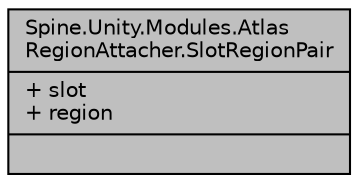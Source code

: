 digraph "Spine.Unity.Modules.AtlasRegionAttacher.SlotRegionPair"
{
 // LATEX_PDF_SIZE
  edge [fontname="Helvetica",fontsize="10",labelfontname="Helvetica",labelfontsize="10"];
  node [fontname="Helvetica",fontsize="10",shape=record];
  Node1 [label="{Spine.Unity.Modules.Atlas\lRegionAttacher.SlotRegionPair\n|+ slot\l+ region\l|}",height=0.2,width=0.4,color="black", fillcolor="grey75", style="filled", fontcolor="black",tooltip=" "];
}
